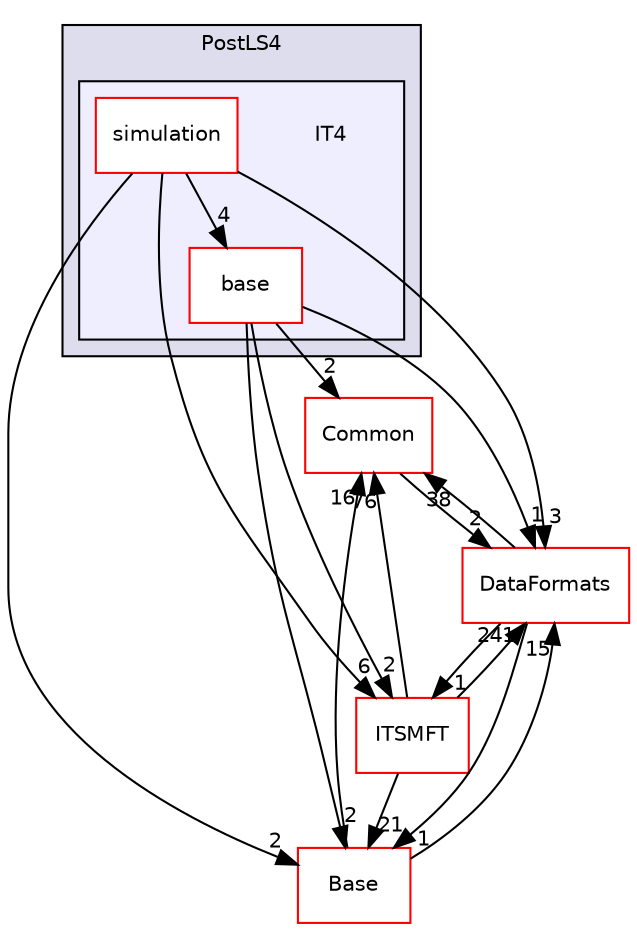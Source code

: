 digraph "/home/travis/build/AliceO2Group/AliceO2/Detectors/Upgrades/PostLS4/IT4" {
  bgcolor=transparent;
  compound=true
  node [ fontsize="10", fontname="Helvetica"];
  edge [ labelfontsize="10", labelfontname="Helvetica"];
  subgraph clusterdir_64967ae2db73fd2da713d15ccb7b1472 {
    graph [ bgcolor="#ddddee", pencolor="black", label="PostLS4" fontname="Helvetica", fontsize="10", URL="dir_64967ae2db73fd2da713d15ccb7b1472.html"]
  subgraph clusterdir_6e905d15f2dcd15a156161321058d7ad {
    graph [ bgcolor="#eeeeff", pencolor="black", label="" URL="dir_6e905d15f2dcd15a156161321058d7ad.html"];
    dir_6e905d15f2dcd15a156161321058d7ad [shape=plaintext label="IT4"];
    dir_8822085b544762260cff5f3333f0d35a [shape=box label="base" color="red" fillcolor="white" style="filled" URL="dir_8822085b544762260cff5f3333f0d35a.html"];
    dir_76dcb6a439285c7901088606397b0820 [shape=box label="simulation" color="red" fillcolor="white" style="filled" URL="dir_76dcb6a439285c7901088606397b0820.html"];
  }
  }
  dir_4ab6b4cc6a7edbff49100e9123df213f [shape=box label="Common" color="red" URL="dir_4ab6b4cc6a7edbff49100e9123df213f.html"];
  dir_37c90836491b695b472bf98d1be8336b [shape=box label="Base" color="red" URL="dir_37c90836491b695b472bf98d1be8336b.html"];
  dir_1306292b77b40360479b729ac9ee7efe [shape=box label="ITSMFT" color="red" URL="dir_1306292b77b40360479b729ac9ee7efe.html"];
  dir_2171f7ec022c5423887b07c69b2f5b48 [shape=box label="DataFormats" color="red" URL="dir_2171f7ec022c5423887b07c69b2f5b48.html"];
  dir_4ab6b4cc6a7edbff49100e9123df213f->dir_2171f7ec022c5423887b07c69b2f5b48 [headlabel="2", labeldistance=1.5 headhref="dir_000036_000090.html"];
  dir_76dcb6a439285c7901088606397b0820->dir_37c90836491b695b472bf98d1be8336b [headlabel="2", labeldistance=1.5 headhref="dir_000331_000287.html"];
  dir_76dcb6a439285c7901088606397b0820->dir_1306292b77b40360479b729ac9ee7efe [headlabel="6", labeldistance=1.5 headhref="dir_000331_000053.html"];
  dir_76dcb6a439285c7901088606397b0820->dir_8822085b544762260cff5f3333f0d35a [headlabel="4", labeldistance=1.5 headhref="dir_000331_000531.html"];
  dir_76dcb6a439285c7901088606397b0820->dir_2171f7ec022c5423887b07c69b2f5b48 [headlabel="3", labeldistance=1.5 headhref="dir_000331_000090.html"];
  dir_37c90836491b695b472bf98d1be8336b->dir_4ab6b4cc6a7edbff49100e9123df213f [headlabel="16", labeldistance=1.5 headhref="dir_000287_000036.html"];
  dir_37c90836491b695b472bf98d1be8336b->dir_2171f7ec022c5423887b07c69b2f5b48 [headlabel="15", labeldistance=1.5 headhref="dir_000287_000090.html"];
  dir_1306292b77b40360479b729ac9ee7efe->dir_4ab6b4cc6a7edbff49100e9123df213f [headlabel="76", labeldistance=1.5 headhref="dir_000053_000036.html"];
  dir_1306292b77b40360479b729ac9ee7efe->dir_37c90836491b695b472bf98d1be8336b [headlabel="21", labeldistance=1.5 headhref="dir_000053_000287.html"];
  dir_1306292b77b40360479b729ac9ee7efe->dir_2171f7ec022c5423887b07c69b2f5b48 [headlabel="241", labeldistance=1.5 headhref="dir_000053_000090.html"];
  dir_8822085b544762260cff5f3333f0d35a->dir_4ab6b4cc6a7edbff49100e9123df213f [headlabel="2", labeldistance=1.5 headhref="dir_000531_000036.html"];
  dir_8822085b544762260cff5f3333f0d35a->dir_37c90836491b695b472bf98d1be8336b [headlabel="2", labeldistance=1.5 headhref="dir_000531_000287.html"];
  dir_8822085b544762260cff5f3333f0d35a->dir_1306292b77b40360479b729ac9ee7efe [headlabel="2", labeldistance=1.5 headhref="dir_000531_000053.html"];
  dir_8822085b544762260cff5f3333f0d35a->dir_2171f7ec022c5423887b07c69b2f5b48 [headlabel="1", labeldistance=1.5 headhref="dir_000531_000090.html"];
  dir_2171f7ec022c5423887b07c69b2f5b48->dir_4ab6b4cc6a7edbff49100e9123df213f [headlabel="38", labeldistance=1.5 headhref="dir_000090_000036.html"];
  dir_2171f7ec022c5423887b07c69b2f5b48->dir_37c90836491b695b472bf98d1be8336b [headlabel="1", labeldistance=1.5 headhref="dir_000090_000287.html"];
  dir_2171f7ec022c5423887b07c69b2f5b48->dir_1306292b77b40360479b729ac9ee7efe [headlabel="1", labeldistance=1.5 headhref="dir_000090_000053.html"];
}

